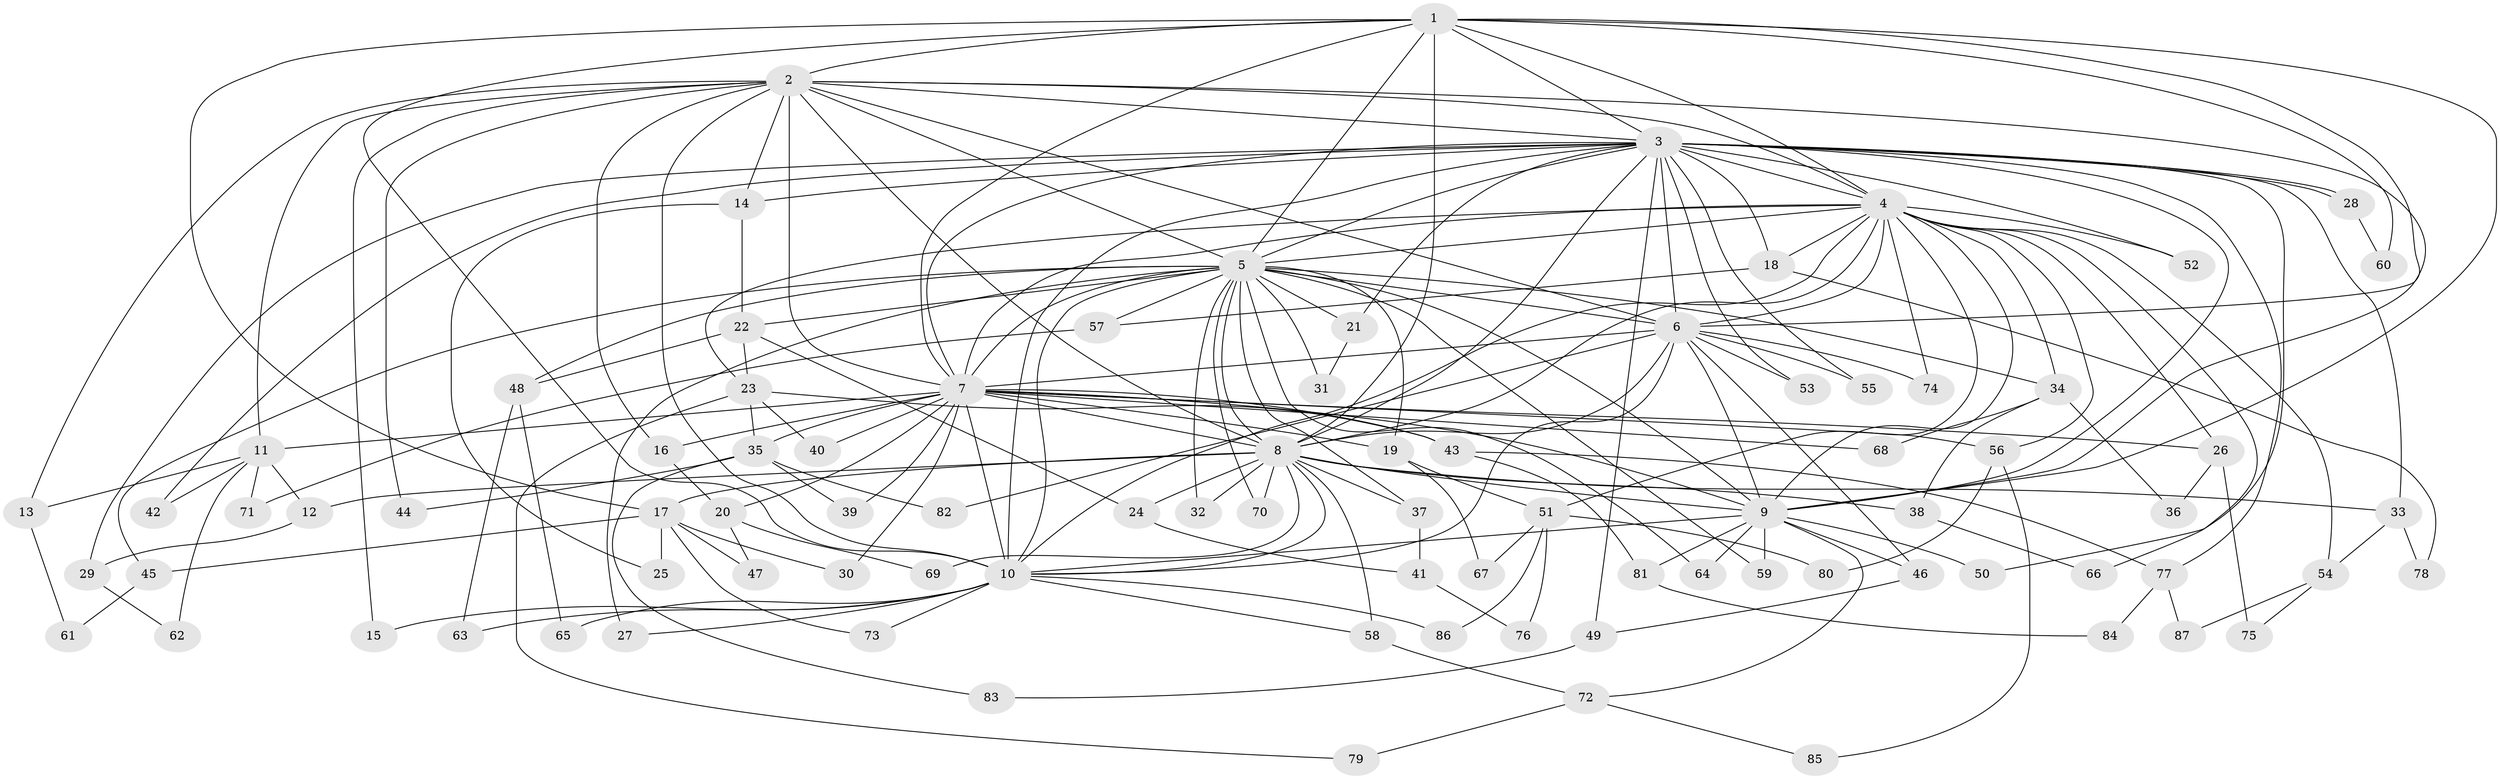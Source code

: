 // Generated by graph-tools (version 1.1) at 2025/10/02/27/25 16:10:56]
// undirected, 87 vertices, 199 edges
graph export_dot {
graph [start="1"]
  node [color=gray90,style=filled];
  1;
  2;
  3;
  4;
  5;
  6;
  7;
  8;
  9;
  10;
  11;
  12;
  13;
  14;
  15;
  16;
  17;
  18;
  19;
  20;
  21;
  22;
  23;
  24;
  25;
  26;
  27;
  28;
  29;
  30;
  31;
  32;
  33;
  34;
  35;
  36;
  37;
  38;
  39;
  40;
  41;
  42;
  43;
  44;
  45;
  46;
  47;
  48;
  49;
  50;
  51;
  52;
  53;
  54;
  55;
  56;
  57;
  58;
  59;
  60;
  61;
  62;
  63;
  64;
  65;
  66;
  67;
  68;
  69;
  70;
  71;
  72;
  73;
  74;
  75;
  76;
  77;
  78;
  79;
  80;
  81;
  82;
  83;
  84;
  85;
  86;
  87;
  1 -- 2;
  1 -- 3;
  1 -- 4;
  1 -- 5;
  1 -- 6;
  1 -- 7;
  1 -- 8;
  1 -- 9;
  1 -- 10;
  1 -- 17;
  1 -- 60;
  2 -- 3;
  2 -- 4;
  2 -- 5;
  2 -- 6;
  2 -- 7;
  2 -- 8;
  2 -- 9;
  2 -- 10;
  2 -- 11;
  2 -- 13;
  2 -- 14;
  2 -- 15;
  2 -- 16;
  2 -- 44;
  3 -- 4;
  3 -- 5;
  3 -- 6;
  3 -- 7;
  3 -- 8;
  3 -- 9;
  3 -- 10;
  3 -- 14;
  3 -- 18;
  3 -- 21;
  3 -- 28;
  3 -- 28;
  3 -- 29;
  3 -- 33;
  3 -- 42;
  3 -- 49;
  3 -- 50;
  3 -- 52;
  3 -- 53;
  3 -- 55;
  3 -- 77;
  4 -- 5;
  4 -- 6;
  4 -- 7;
  4 -- 8;
  4 -- 9;
  4 -- 10;
  4 -- 18;
  4 -- 23;
  4 -- 26;
  4 -- 34;
  4 -- 51;
  4 -- 52;
  4 -- 54;
  4 -- 56;
  4 -- 66;
  4 -- 74;
  5 -- 6;
  5 -- 7;
  5 -- 8;
  5 -- 9;
  5 -- 10;
  5 -- 19;
  5 -- 21;
  5 -- 22;
  5 -- 27;
  5 -- 31;
  5 -- 32;
  5 -- 34;
  5 -- 37;
  5 -- 45;
  5 -- 48;
  5 -- 57;
  5 -- 59;
  5 -- 64;
  5 -- 70;
  6 -- 7;
  6 -- 8;
  6 -- 9;
  6 -- 10;
  6 -- 46;
  6 -- 53;
  6 -- 55;
  6 -- 74;
  6 -- 82;
  7 -- 8;
  7 -- 9;
  7 -- 10;
  7 -- 11;
  7 -- 16;
  7 -- 19;
  7 -- 20;
  7 -- 26;
  7 -- 30;
  7 -- 35;
  7 -- 39;
  7 -- 40;
  7 -- 43;
  7 -- 56;
  7 -- 68;
  8 -- 9;
  8 -- 10;
  8 -- 12;
  8 -- 17;
  8 -- 24;
  8 -- 32;
  8 -- 33;
  8 -- 37;
  8 -- 38;
  8 -- 58;
  8 -- 69;
  8 -- 70;
  9 -- 10;
  9 -- 46;
  9 -- 50;
  9 -- 59;
  9 -- 64;
  9 -- 72;
  9 -- 81;
  10 -- 15;
  10 -- 27;
  10 -- 58;
  10 -- 63;
  10 -- 65;
  10 -- 73;
  10 -- 86;
  11 -- 12;
  11 -- 13;
  11 -- 42;
  11 -- 62;
  11 -- 71;
  12 -- 29;
  13 -- 61;
  14 -- 22;
  14 -- 25;
  16 -- 20;
  17 -- 25;
  17 -- 30;
  17 -- 45;
  17 -- 47;
  17 -- 73;
  18 -- 57;
  18 -- 78;
  19 -- 51;
  19 -- 67;
  20 -- 47;
  20 -- 69;
  21 -- 31;
  22 -- 23;
  22 -- 24;
  22 -- 48;
  23 -- 35;
  23 -- 40;
  23 -- 43;
  23 -- 79;
  24 -- 41;
  26 -- 36;
  26 -- 75;
  28 -- 60;
  29 -- 62;
  33 -- 54;
  33 -- 78;
  34 -- 36;
  34 -- 38;
  34 -- 68;
  35 -- 39;
  35 -- 44;
  35 -- 82;
  35 -- 83;
  37 -- 41;
  38 -- 66;
  41 -- 76;
  43 -- 77;
  43 -- 81;
  45 -- 61;
  46 -- 49;
  48 -- 63;
  48 -- 65;
  49 -- 83;
  51 -- 67;
  51 -- 76;
  51 -- 80;
  51 -- 86;
  54 -- 75;
  54 -- 87;
  56 -- 80;
  56 -- 85;
  57 -- 71;
  58 -- 72;
  72 -- 79;
  72 -- 85;
  77 -- 84;
  77 -- 87;
  81 -- 84;
}
